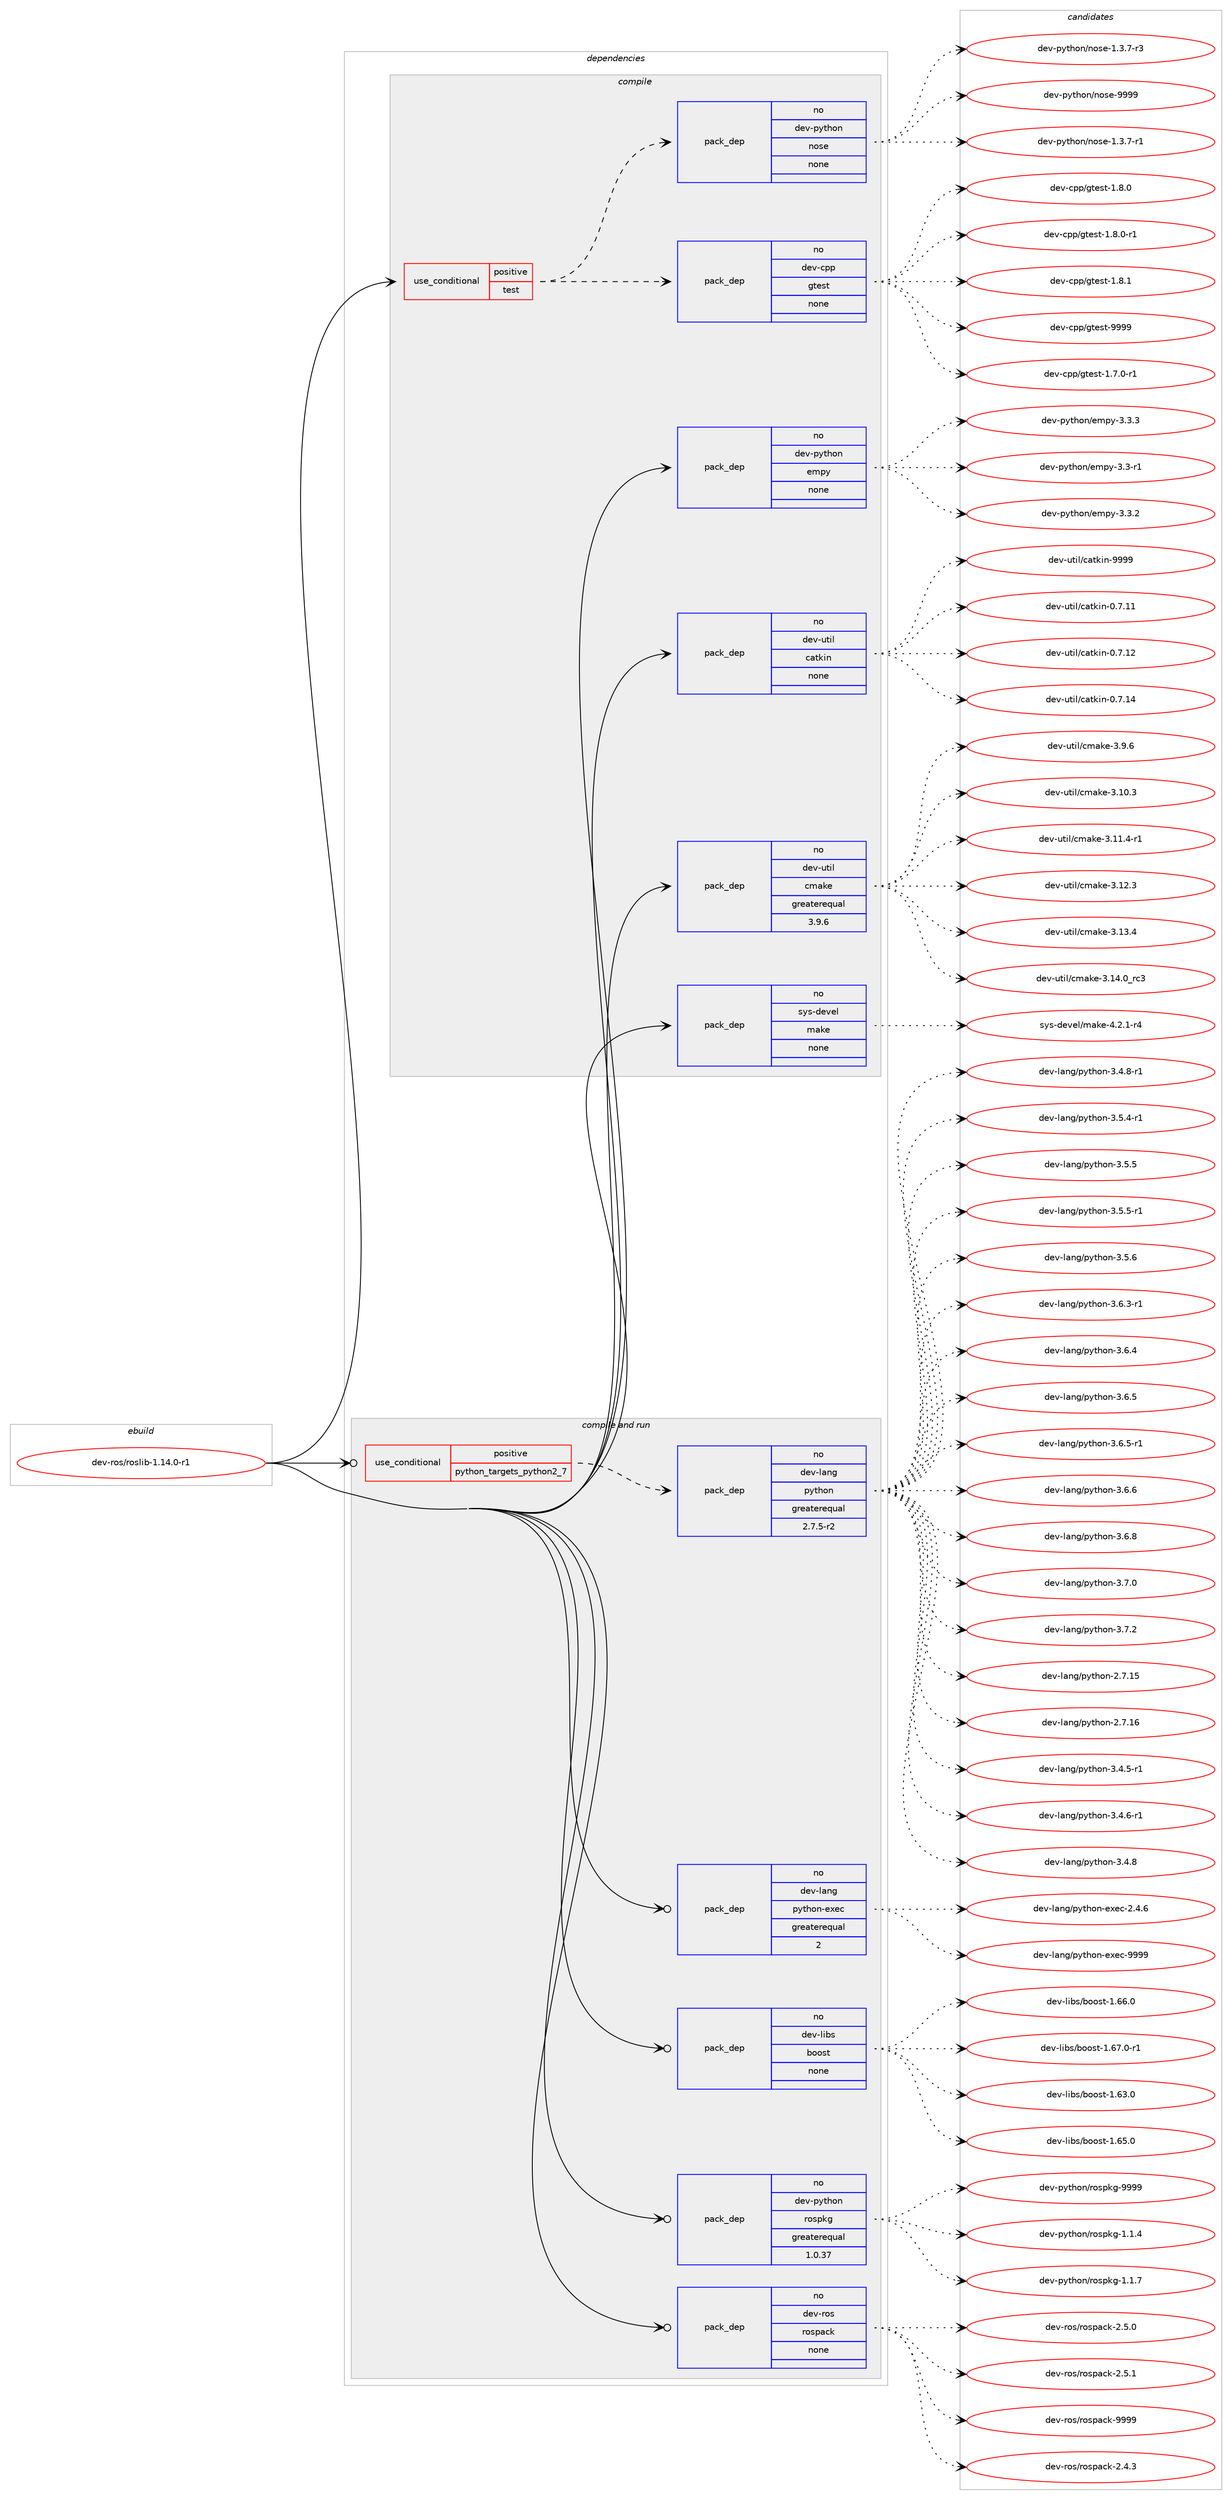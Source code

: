digraph prolog {

# *************
# Graph options
# *************

newrank=true;
concentrate=true;
compound=true;
graph [rankdir=LR,fontname=Helvetica,fontsize=10,ranksep=1.5];#, ranksep=2.5, nodesep=0.2];
edge  [arrowhead=vee];
node  [fontname=Helvetica,fontsize=10];

# **********
# The ebuild
# **********

subgraph cluster_leftcol {
color=gray;
rank=same;
label=<<i>ebuild</i>>;
id [label="dev-ros/roslib-1.14.0-r1", color=red, width=4, href="../dev-ros/roslib-1.14.0-r1.svg"];
}

# ****************
# The dependencies
# ****************

subgraph cluster_midcol {
color=gray;
label=<<i>dependencies</i>>;
subgraph cluster_compile {
fillcolor="#eeeeee";
style=filled;
label=<<i>compile</i>>;
subgraph cond389955 {
dependency1465680 [label=<<TABLE BORDER="0" CELLBORDER="1" CELLSPACING="0" CELLPADDING="4"><TR><TD ROWSPAN="3" CELLPADDING="10">use_conditional</TD></TR><TR><TD>positive</TD></TR><TR><TD>test</TD></TR></TABLE>>, shape=none, color=red];
subgraph pack1052335 {
dependency1465681 [label=<<TABLE BORDER="0" CELLBORDER="1" CELLSPACING="0" CELLPADDING="4" WIDTH="220"><TR><TD ROWSPAN="6" CELLPADDING="30">pack_dep</TD></TR><TR><TD WIDTH="110">no</TD></TR><TR><TD>dev-cpp</TD></TR><TR><TD>gtest</TD></TR><TR><TD>none</TD></TR><TR><TD></TD></TR></TABLE>>, shape=none, color=blue];
}
dependency1465680:e -> dependency1465681:w [weight=20,style="dashed",arrowhead="vee"];
subgraph pack1052336 {
dependency1465682 [label=<<TABLE BORDER="0" CELLBORDER="1" CELLSPACING="0" CELLPADDING="4" WIDTH="220"><TR><TD ROWSPAN="6" CELLPADDING="30">pack_dep</TD></TR><TR><TD WIDTH="110">no</TD></TR><TR><TD>dev-python</TD></TR><TR><TD>nose</TD></TR><TR><TD>none</TD></TR><TR><TD></TD></TR></TABLE>>, shape=none, color=blue];
}
dependency1465680:e -> dependency1465682:w [weight=20,style="dashed",arrowhead="vee"];
}
id:e -> dependency1465680:w [weight=20,style="solid",arrowhead="vee"];
subgraph pack1052337 {
dependency1465683 [label=<<TABLE BORDER="0" CELLBORDER="1" CELLSPACING="0" CELLPADDING="4" WIDTH="220"><TR><TD ROWSPAN="6" CELLPADDING="30">pack_dep</TD></TR><TR><TD WIDTH="110">no</TD></TR><TR><TD>dev-python</TD></TR><TR><TD>empy</TD></TR><TR><TD>none</TD></TR><TR><TD></TD></TR></TABLE>>, shape=none, color=blue];
}
id:e -> dependency1465683:w [weight=20,style="solid",arrowhead="vee"];
subgraph pack1052338 {
dependency1465684 [label=<<TABLE BORDER="0" CELLBORDER="1" CELLSPACING="0" CELLPADDING="4" WIDTH="220"><TR><TD ROWSPAN="6" CELLPADDING="30">pack_dep</TD></TR><TR><TD WIDTH="110">no</TD></TR><TR><TD>dev-util</TD></TR><TR><TD>catkin</TD></TR><TR><TD>none</TD></TR><TR><TD></TD></TR></TABLE>>, shape=none, color=blue];
}
id:e -> dependency1465684:w [weight=20,style="solid",arrowhead="vee"];
subgraph pack1052339 {
dependency1465685 [label=<<TABLE BORDER="0" CELLBORDER="1" CELLSPACING="0" CELLPADDING="4" WIDTH="220"><TR><TD ROWSPAN="6" CELLPADDING="30">pack_dep</TD></TR><TR><TD WIDTH="110">no</TD></TR><TR><TD>dev-util</TD></TR><TR><TD>cmake</TD></TR><TR><TD>greaterequal</TD></TR><TR><TD>3.9.6</TD></TR></TABLE>>, shape=none, color=blue];
}
id:e -> dependency1465685:w [weight=20,style="solid",arrowhead="vee"];
subgraph pack1052340 {
dependency1465686 [label=<<TABLE BORDER="0" CELLBORDER="1" CELLSPACING="0" CELLPADDING="4" WIDTH="220"><TR><TD ROWSPAN="6" CELLPADDING="30">pack_dep</TD></TR><TR><TD WIDTH="110">no</TD></TR><TR><TD>sys-devel</TD></TR><TR><TD>make</TD></TR><TR><TD>none</TD></TR><TR><TD></TD></TR></TABLE>>, shape=none, color=blue];
}
id:e -> dependency1465686:w [weight=20,style="solid",arrowhead="vee"];
}
subgraph cluster_compileandrun {
fillcolor="#eeeeee";
style=filled;
label=<<i>compile and run</i>>;
subgraph cond389956 {
dependency1465687 [label=<<TABLE BORDER="0" CELLBORDER="1" CELLSPACING="0" CELLPADDING="4"><TR><TD ROWSPAN="3" CELLPADDING="10">use_conditional</TD></TR><TR><TD>positive</TD></TR><TR><TD>python_targets_python2_7</TD></TR></TABLE>>, shape=none, color=red];
subgraph pack1052341 {
dependency1465688 [label=<<TABLE BORDER="0" CELLBORDER="1" CELLSPACING="0" CELLPADDING="4" WIDTH="220"><TR><TD ROWSPAN="6" CELLPADDING="30">pack_dep</TD></TR><TR><TD WIDTH="110">no</TD></TR><TR><TD>dev-lang</TD></TR><TR><TD>python</TD></TR><TR><TD>greaterequal</TD></TR><TR><TD>2.7.5-r2</TD></TR></TABLE>>, shape=none, color=blue];
}
dependency1465687:e -> dependency1465688:w [weight=20,style="dashed",arrowhead="vee"];
}
id:e -> dependency1465687:w [weight=20,style="solid",arrowhead="odotvee"];
subgraph pack1052342 {
dependency1465689 [label=<<TABLE BORDER="0" CELLBORDER="1" CELLSPACING="0" CELLPADDING="4" WIDTH="220"><TR><TD ROWSPAN="6" CELLPADDING="30">pack_dep</TD></TR><TR><TD WIDTH="110">no</TD></TR><TR><TD>dev-lang</TD></TR><TR><TD>python-exec</TD></TR><TR><TD>greaterequal</TD></TR><TR><TD>2</TD></TR></TABLE>>, shape=none, color=blue];
}
id:e -> dependency1465689:w [weight=20,style="solid",arrowhead="odotvee"];
subgraph pack1052343 {
dependency1465690 [label=<<TABLE BORDER="0" CELLBORDER="1" CELLSPACING="0" CELLPADDING="4" WIDTH="220"><TR><TD ROWSPAN="6" CELLPADDING="30">pack_dep</TD></TR><TR><TD WIDTH="110">no</TD></TR><TR><TD>dev-libs</TD></TR><TR><TD>boost</TD></TR><TR><TD>none</TD></TR><TR><TD></TD></TR></TABLE>>, shape=none, color=blue];
}
id:e -> dependency1465690:w [weight=20,style="solid",arrowhead="odotvee"];
subgraph pack1052344 {
dependency1465691 [label=<<TABLE BORDER="0" CELLBORDER="1" CELLSPACING="0" CELLPADDING="4" WIDTH="220"><TR><TD ROWSPAN="6" CELLPADDING="30">pack_dep</TD></TR><TR><TD WIDTH="110">no</TD></TR><TR><TD>dev-python</TD></TR><TR><TD>rospkg</TD></TR><TR><TD>greaterequal</TD></TR><TR><TD>1.0.37</TD></TR></TABLE>>, shape=none, color=blue];
}
id:e -> dependency1465691:w [weight=20,style="solid",arrowhead="odotvee"];
subgraph pack1052345 {
dependency1465692 [label=<<TABLE BORDER="0" CELLBORDER="1" CELLSPACING="0" CELLPADDING="4" WIDTH="220"><TR><TD ROWSPAN="6" CELLPADDING="30">pack_dep</TD></TR><TR><TD WIDTH="110">no</TD></TR><TR><TD>dev-ros</TD></TR><TR><TD>rospack</TD></TR><TR><TD>none</TD></TR><TR><TD></TD></TR></TABLE>>, shape=none, color=blue];
}
id:e -> dependency1465692:w [weight=20,style="solid",arrowhead="odotvee"];
}
subgraph cluster_run {
fillcolor="#eeeeee";
style=filled;
label=<<i>run</i>>;
}
}

# **************
# The candidates
# **************

subgraph cluster_choices {
rank=same;
color=gray;
label=<<i>candidates</i>>;

subgraph choice1052335 {
color=black;
nodesep=1;
choice1001011184599112112471031161011151164549465546484511449 [label="dev-cpp/gtest-1.7.0-r1", color=red, width=4,href="../dev-cpp/gtest-1.7.0-r1.svg"];
choice100101118459911211247103116101115116454946564648 [label="dev-cpp/gtest-1.8.0", color=red, width=4,href="../dev-cpp/gtest-1.8.0.svg"];
choice1001011184599112112471031161011151164549465646484511449 [label="dev-cpp/gtest-1.8.0-r1", color=red, width=4,href="../dev-cpp/gtest-1.8.0-r1.svg"];
choice100101118459911211247103116101115116454946564649 [label="dev-cpp/gtest-1.8.1", color=red, width=4,href="../dev-cpp/gtest-1.8.1.svg"];
choice1001011184599112112471031161011151164557575757 [label="dev-cpp/gtest-9999", color=red, width=4,href="../dev-cpp/gtest-9999.svg"];
dependency1465681:e -> choice1001011184599112112471031161011151164549465546484511449:w [style=dotted,weight="100"];
dependency1465681:e -> choice100101118459911211247103116101115116454946564648:w [style=dotted,weight="100"];
dependency1465681:e -> choice1001011184599112112471031161011151164549465646484511449:w [style=dotted,weight="100"];
dependency1465681:e -> choice100101118459911211247103116101115116454946564649:w [style=dotted,weight="100"];
dependency1465681:e -> choice1001011184599112112471031161011151164557575757:w [style=dotted,weight="100"];
}
subgraph choice1052336 {
color=black;
nodesep=1;
choice10010111845112121116104111110471101111151014549465146554511449 [label="dev-python/nose-1.3.7-r1", color=red, width=4,href="../dev-python/nose-1.3.7-r1.svg"];
choice10010111845112121116104111110471101111151014549465146554511451 [label="dev-python/nose-1.3.7-r3", color=red, width=4,href="../dev-python/nose-1.3.7-r3.svg"];
choice10010111845112121116104111110471101111151014557575757 [label="dev-python/nose-9999", color=red, width=4,href="../dev-python/nose-9999.svg"];
dependency1465682:e -> choice10010111845112121116104111110471101111151014549465146554511449:w [style=dotted,weight="100"];
dependency1465682:e -> choice10010111845112121116104111110471101111151014549465146554511451:w [style=dotted,weight="100"];
dependency1465682:e -> choice10010111845112121116104111110471101111151014557575757:w [style=dotted,weight="100"];
}
subgraph choice1052337 {
color=black;
nodesep=1;
choice1001011184511212111610411111047101109112121455146514511449 [label="dev-python/empy-3.3-r1", color=red, width=4,href="../dev-python/empy-3.3-r1.svg"];
choice1001011184511212111610411111047101109112121455146514650 [label="dev-python/empy-3.3.2", color=red, width=4,href="../dev-python/empy-3.3.2.svg"];
choice1001011184511212111610411111047101109112121455146514651 [label="dev-python/empy-3.3.3", color=red, width=4,href="../dev-python/empy-3.3.3.svg"];
dependency1465683:e -> choice1001011184511212111610411111047101109112121455146514511449:w [style=dotted,weight="100"];
dependency1465683:e -> choice1001011184511212111610411111047101109112121455146514650:w [style=dotted,weight="100"];
dependency1465683:e -> choice1001011184511212111610411111047101109112121455146514651:w [style=dotted,weight="100"];
}
subgraph choice1052338 {
color=black;
nodesep=1;
choice1001011184511711610510847999711610710511045484655464949 [label="dev-util/catkin-0.7.11", color=red, width=4,href="../dev-util/catkin-0.7.11.svg"];
choice1001011184511711610510847999711610710511045484655464950 [label="dev-util/catkin-0.7.12", color=red, width=4,href="../dev-util/catkin-0.7.12.svg"];
choice1001011184511711610510847999711610710511045484655464952 [label="dev-util/catkin-0.7.14", color=red, width=4,href="../dev-util/catkin-0.7.14.svg"];
choice100101118451171161051084799971161071051104557575757 [label="dev-util/catkin-9999", color=red, width=4,href="../dev-util/catkin-9999.svg"];
dependency1465684:e -> choice1001011184511711610510847999711610710511045484655464949:w [style=dotted,weight="100"];
dependency1465684:e -> choice1001011184511711610510847999711610710511045484655464950:w [style=dotted,weight="100"];
dependency1465684:e -> choice1001011184511711610510847999711610710511045484655464952:w [style=dotted,weight="100"];
dependency1465684:e -> choice100101118451171161051084799971161071051104557575757:w [style=dotted,weight="100"];
}
subgraph choice1052339 {
color=black;
nodesep=1;
choice1001011184511711610510847991099710710145514649484651 [label="dev-util/cmake-3.10.3", color=red, width=4,href="../dev-util/cmake-3.10.3.svg"];
choice10010111845117116105108479910997107101455146494946524511449 [label="dev-util/cmake-3.11.4-r1", color=red, width=4,href="../dev-util/cmake-3.11.4-r1.svg"];
choice1001011184511711610510847991099710710145514649504651 [label="dev-util/cmake-3.12.3", color=red, width=4,href="../dev-util/cmake-3.12.3.svg"];
choice1001011184511711610510847991099710710145514649514652 [label="dev-util/cmake-3.13.4", color=red, width=4,href="../dev-util/cmake-3.13.4.svg"];
choice1001011184511711610510847991099710710145514649524648951149951 [label="dev-util/cmake-3.14.0_rc3", color=red, width=4,href="../dev-util/cmake-3.14.0_rc3.svg"];
choice10010111845117116105108479910997107101455146574654 [label="dev-util/cmake-3.9.6", color=red, width=4,href="../dev-util/cmake-3.9.6.svg"];
dependency1465685:e -> choice1001011184511711610510847991099710710145514649484651:w [style=dotted,weight="100"];
dependency1465685:e -> choice10010111845117116105108479910997107101455146494946524511449:w [style=dotted,weight="100"];
dependency1465685:e -> choice1001011184511711610510847991099710710145514649504651:w [style=dotted,weight="100"];
dependency1465685:e -> choice1001011184511711610510847991099710710145514649514652:w [style=dotted,weight="100"];
dependency1465685:e -> choice1001011184511711610510847991099710710145514649524648951149951:w [style=dotted,weight="100"];
dependency1465685:e -> choice10010111845117116105108479910997107101455146574654:w [style=dotted,weight="100"];
}
subgraph choice1052340 {
color=black;
nodesep=1;
choice1151211154510010111810110847109971071014552465046494511452 [label="sys-devel/make-4.2.1-r4", color=red, width=4,href="../sys-devel/make-4.2.1-r4.svg"];
dependency1465686:e -> choice1151211154510010111810110847109971071014552465046494511452:w [style=dotted,weight="100"];
}
subgraph choice1052341 {
color=black;
nodesep=1;
choice10010111845108971101034711212111610411111045504655464953 [label="dev-lang/python-2.7.15", color=red, width=4,href="../dev-lang/python-2.7.15.svg"];
choice10010111845108971101034711212111610411111045504655464954 [label="dev-lang/python-2.7.16", color=red, width=4,href="../dev-lang/python-2.7.16.svg"];
choice1001011184510897110103471121211161041111104551465246534511449 [label="dev-lang/python-3.4.5-r1", color=red, width=4,href="../dev-lang/python-3.4.5-r1.svg"];
choice1001011184510897110103471121211161041111104551465246544511449 [label="dev-lang/python-3.4.6-r1", color=red, width=4,href="../dev-lang/python-3.4.6-r1.svg"];
choice100101118451089711010347112121116104111110455146524656 [label="dev-lang/python-3.4.8", color=red, width=4,href="../dev-lang/python-3.4.8.svg"];
choice1001011184510897110103471121211161041111104551465246564511449 [label="dev-lang/python-3.4.8-r1", color=red, width=4,href="../dev-lang/python-3.4.8-r1.svg"];
choice1001011184510897110103471121211161041111104551465346524511449 [label="dev-lang/python-3.5.4-r1", color=red, width=4,href="../dev-lang/python-3.5.4-r1.svg"];
choice100101118451089711010347112121116104111110455146534653 [label="dev-lang/python-3.5.5", color=red, width=4,href="../dev-lang/python-3.5.5.svg"];
choice1001011184510897110103471121211161041111104551465346534511449 [label="dev-lang/python-3.5.5-r1", color=red, width=4,href="../dev-lang/python-3.5.5-r1.svg"];
choice100101118451089711010347112121116104111110455146534654 [label="dev-lang/python-3.5.6", color=red, width=4,href="../dev-lang/python-3.5.6.svg"];
choice1001011184510897110103471121211161041111104551465446514511449 [label="dev-lang/python-3.6.3-r1", color=red, width=4,href="../dev-lang/python-3.6.3-r1.svg"];
choice100101118451089711010347112121116104111110455146544652 [label="dev-lang/python-3.6.4", color=red, width=4,href="../dev-lang/python-3.6.4.svg"];
choice100101118451089711010347112121116104111110455146544653 [label="dev-lang/python-3.6.5", color=red, width=4,href="../dev-lang/python-3.6.5.svg"];
choice1001011184510897110103471121211161041111104551465446534511449 [label="dev-lang/python-3.6.5-r1", color=red, width=4,href="../dev-lang/python-3.6.5-r1.svg"];
choice100101118451089711010347112121116104111110455146544654 [label="dev-lang/python-3.6.6", color=red, width=4,href="../dev-lang/python-3.6.6.svg"];
choice100101118451089711010347112121116104111110455146544656 [label="dev-lang/python-3.6.8", color=red, width=4,href="../dev-lang/python-3.6.8.svg"];
choice100101118451089711010347112121116104111110455146554648 [label="dev-lang/python-3.7.0", color=red, width=4,href="../dev-lang/python-3.7.0.svg"];
choice100101118451089711010347112121116104111110455146554650 [label="dev-lang/python-3.7.2", color=red, width=4,href="../dev-lang/python-3.7.2.svg"];
dependency1465688:e -> choice10010111845108971101034711212111610411111045504655464953:w [style=dotted,weight="100"];
dependency1465688:e -> choice10010111845108971101034711212111610411111045504655464954:w [style=dotted,weight="100"];
dependency1465688:e -> choice1001011184510897110103471121211161041111104551465246534511449:w [style=dotted,weight="100"];
dependency1465688:e -> choice1001011184510897110103471121211161041111104551465246544511449:w [style=dotted,weight="100"];
dependency1465688:e -> choice100101118451089711010347112121116104111110455146524656:w [style=dotted,weight="100"];
dependency1465688:e -> choice1001011184510897110103471121211161041111104551465246564511449:w [style=dotted,weight="100"];
dependency1465688:e -> choice1001011184510897110103471121211161041111104551465346524511449:w [style=dotted,weight="100"];
dependency1465688:e -> choice100101118451089711010347112121116104111110455146534653:w [style=dotted,weight="100"];
dependency1465688:e -> choice1001011184510897110103471121211161041111104551465346534511449:w [style=dotted,weight="100"];
dependency1465688:e -> choice100101118451089711010347112121116104111110455146534654:w [style=dotted,weight="100"];
dependency1465688:e -> choice1001011184510897110103471121211161041111104551465446514511449:w [style=dotted,weight="100"];
dependency1465688:e -> choice100101118451089711010347112121116104111110455146544652:w [style=dotted,weight="100"];
dependency1465688:e -> choice100101118451089711010347112121116104111110455146544653:w [style=dotted,weight="100"];
dependency1465688:e -> choice1001011184510897110103471121211161041111104551465446534511449:w [style=dotted,weight="100"];
dependency1465688:e -> choice100101118451089711010347112121116104111110455146544654:w [style=dotted,weight="100"];
dependency1465688:e -> choice100101118451089711010347112121116104111110455146544656:w [style=dotted,weight="100"];
dependency1465688:e -> choice100101118451089711010347112121116104111110455146554648:w [style=dotted,weight="100"];
dependency1465688:e -> choice100101118451089711010347112121116104111110455146554650:w [style=dotted,weight="100"];
}
subgraph choice1052342 {
color=black;
nodesep=1;
choice1001011184510897110103471121211161041111104510112010199455046524654 [label="dev-lang/python-exec-2.4.6", color=red, width=4,href="../dev-lang/python-exec-2.4.6.svg"];
choice10010111845108971101034711212111610411111045101120101994557575757 [label="dev-lang/python-exec-9999", color=red, width=4,href="../dev-lang/python-exec-9999.svg"];
dependency1465689:e -> choice1001011184510897110103471121211161041111104510112010199455046524654:w [style=dotted,weight="100"];
dependency1465689:e -> choice10010111845108971101034711212111610411111045101120101994557575757:w [style=dotted,weight="100"];
}
subgraph choice1052343 {
color=black;
nodesep=1;
choice1001011184510810598115479811111111511645494654514648 [label="dev-libs/boost-1.63.0", color=red, width=4,href="../dev-libs/boost-1.63.0.svg"];
choice1001011184510810598115479811111111511645494654534648 [label="dev-libs/boost-1.65.0", color=red, width=4,href="../dev-libs/boost-1.65.0.svg"];
choice1001011184510810598115479811111111511645494654544648 [label="dev-libs/boost-1.66.0", color=red, width=4,href="../dev-libs/boost-1.66.0.svg"];
choice10010111845108105981154798111111115116454946545546484511449 [label="dev-libs/boost-1.67.0-r1", color=red, width=4,href="../dev-libs/boost-1.67.0-r1.svg"];
dependency1465690:e -> choice1001011184510810598115479811111111511645494654514648:w [style=dotted,weight="100"];
dependency1465690:e -> choice1001011184510810598115479811111111511645494654534648:w [style=dotted,weight="100"];
dependency1465690:e -> choice1001011184510810598115479811111111511645494654544648:w [style=dotted,weight="100"];
dependency1465690:e -> choice10010111845108105981154798111111115116454946545546484511449:w [style=dotted,weight="100"];
}
subgraph choice1052344 {
color=black;
nodesep=1;
choice1001011184511212111610411111047114111115112107103454946494652 [label="dev-python/rospkg-1.1.4", color=red, width=4,href="../dev-python/rospkg-1.1.4.svg"];
choice1001011184511212111610411111047114111115112107103454946494655 [label="dev-python/rospkg-1.1.7", color=red, width=4,href="../dev-python/rospkg-1.1.7.svg"];
choice10010111845112121116104111110471141111151121071034557575757 [label="dev-python/rospkg-9999", color=red, width=4,href="../dev-python/rospkg-9999.svg"];
dependency1465691:e -> choice1001011184511212111610411111047114111115112107103454946494652:w [style=dotted,weight="100"];
dependency1465691:e -> choice1001011184511212111610411111047114111115112107103454946494655:w [style=dotted,weight="100"];
dependency1465691:e -> choice10010111845112121116104111110471141111151121071034557575757:w [style=dotted,weight="100"];
}
subgraph choice1052345 {
color=black;
nodesep=1;
choice10010111845114111115471141111151129799107455046524651 [label="dev-ros/rospack-2.4.3", color=red, width=4,href="../dev-ros/rospack-2.4.3.svg"];
choice10010111845114111115471141111151129799107455046534648 [label="dev-ros/rospack-2.5.0", color=red, width=4,href="../dev-ros/rospack-2.5.0.svg"];
choice10010111845114111115471141111151129799107455046534649 [label="dev-ros/rospack-2.5.1", color=red, width=4,href="../dev-ros/rospack-2.5.1.svg"];
choice100101118451141111154711411111511297991074557575757 [label="dev-ros/rospack-9999", color=red, width=4,href="../dev-ros/rospack-9999.svg"];
dependency1465692:e -> choice10010111845114111115471141111151129799107455046524651:w [style=dotted,weight="100"];
dependency1465692:e -> choice10010111845114111115471141111151129799107455046534648:w [style=dotted,weight="100"];
dependency1465692:e -> choice10010111845114111115471141111151129799107455046534649:w [style=dotted,weight="100"];
dependency1465692:e -> choice100101118451141111154711411111511297991074557575757:w [style=dotted,weight="100"];
}
}

}
